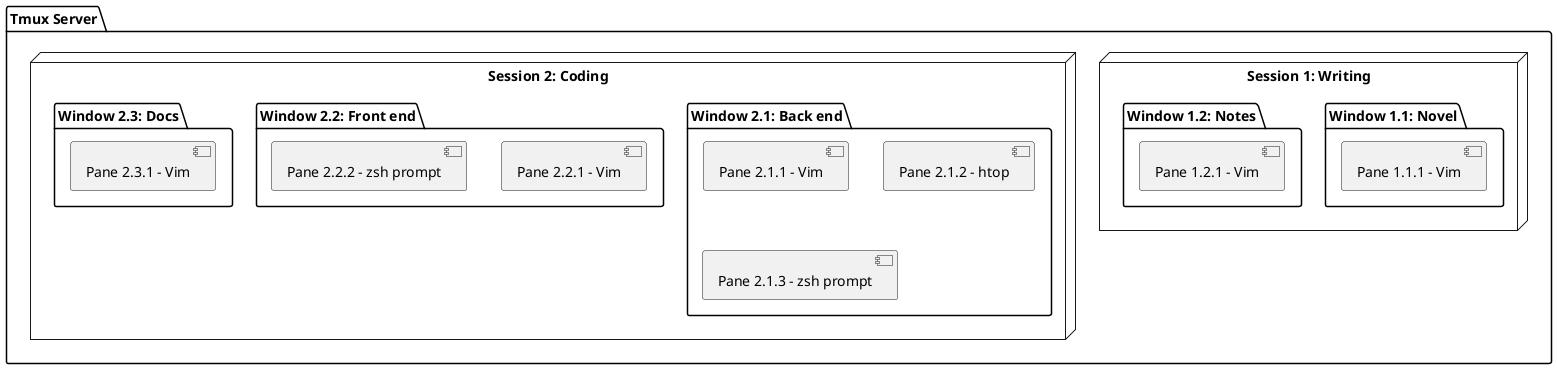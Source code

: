 @startuml

top to bottom direction

package "Tmux Server" {
  node "Session 1: Writing" {
    folder "Window 1.1: Novel" {
      [Pane 1.1.1 - Vim]
    }
    folder "Window 1.2: Notes" {
      [Pane 1.2.1 - Vim]
    }
  }
  node "Session 2: Coding" {
    folder "Window 2.1: Back end" {
      [Pane 2.1.1 - Vim]
      [Pane 2.1.2 - htop]
      [Pane 2.1.3 - zsh prompt]
    }
    folder "Window 2.2: Front end" {
      [Pane 2.2.1 - Vim]
      [Pane 2.2.2 - zsh prompt]
    }
    folder "Window 2.3: Docs" {
      [Pane 2.3.1 - Vim]
    }
  }
}

@enduml
